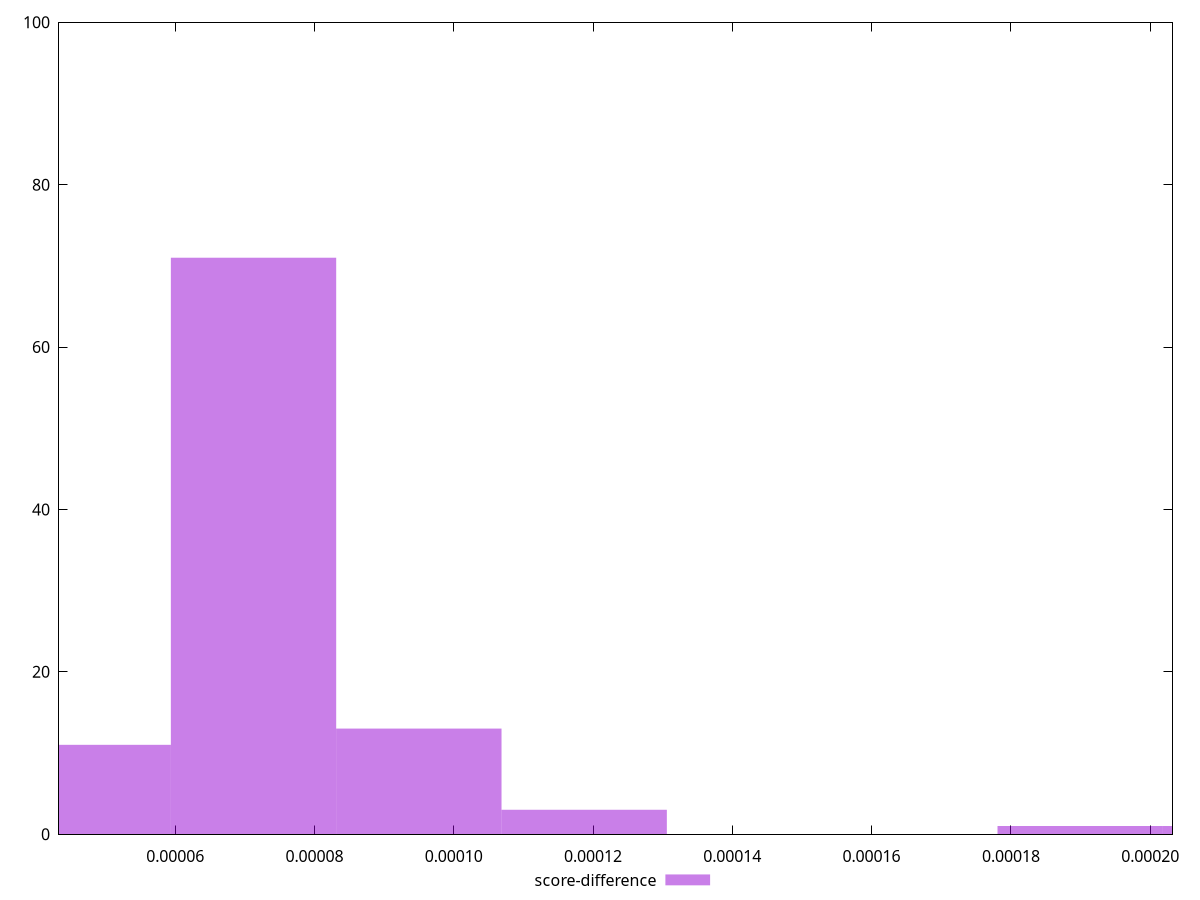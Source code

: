 reset

$scoreDifference <<EOF
0.00007123179423238969 71
0.000047487862821593125 11
0.00009497572564318625 13
0.00011871965705398281 3
0.00021369538269716906 1
0.0001899514512863725 1
EOF

set key outside below
set boxwidth 0.000023743931410796563
set xrange [0.00004329655756007966:0.00020320939679052685]
set yrange [0:100]
set trange [0:100]
set style fill transparent solid 0.5 noborder
set terminal svg size 640, 490 enhanced background rgb 'white'
set output "report_00008_2021-01-22T20:58:29.167/mainthread-work-breakdown/samples/pages+cached+noexternal+nofonts+nosvg+noimg/score-difference/histogram.svg"

plot $scoreDifference title "score-difference" with boxes

reset
